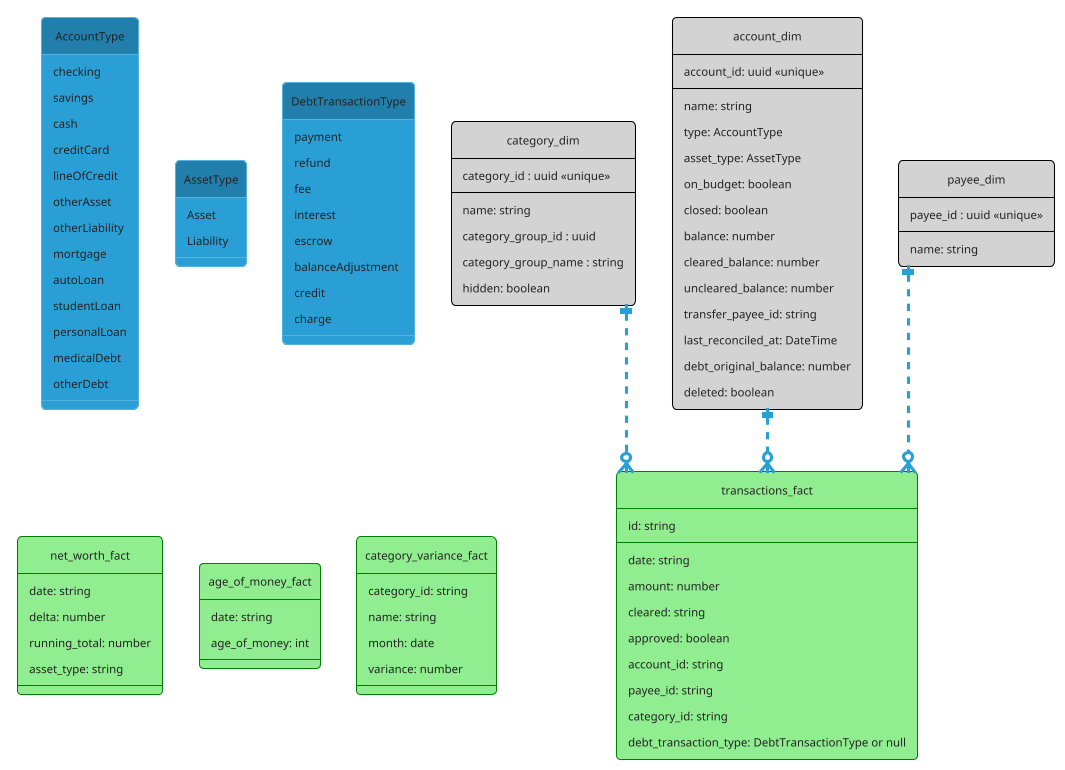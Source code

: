 @startuml
!theme cyborg
hide circle
skinparam linetype ortho

enum AccountType {
    checking
    savings
    cash
    creditCard
    lineOfCredit
    otherAsset
    otherLiability
    mortgage
    autoLoan
    studentLoan
    personalLoan
    medicalDebt
    otherDebt
}

enum AssetType {
  Asset
  Liability
}

enum DebtTransactionType {
  payment
  refund
  fee
  interest
  escrow
  balanceAdjustment
  credit
  charge
}

entity "category_dim" as cat_dim #line:black;back:lightgrey {
  category_id : uuid <<unique>>
  --
  name: string
  category_group_id : uuid
  category_group_name : string
  hidden: boolean
}

entity "account_dim" as account_dim #line:black;back:lightgrey {
  account_id: uuid <<unique>>
  --
  name: string
  type: AccountType
  asset_type: AssetType
  on_budget: boolean
  closed: boolean
  balance: number
  cleared_balance: number
  uncleared_balance: number
  transfer_payee_id: string
  last_reconciled_at: DateTime
  debt_original_balance: number
  deleted: boolean
}

entity "payee_dim" as payee_dim #line:black;back:lightgrey {
  payee_id : uuid <<unique>>
  --
  name: string
}

' unused fields are dropped from the model, if fields are used in a visualization they will be added back in 
entity "transactions_fact" as transactions_fact #line:green;back:lightgreen {
  id: string
  --
  date: string
  amount: number
  cleared: string
  approved: boolean
  account_id: string
  payee_id: string
  category_id: string
  debt_transaction_type: DebtTransactionType or null
}

entity "net_worth_fact" as net_worth_fact #line:green;back:lightgreen {
  date: string
  delta: number
  running_total: number
  asset_type: string
}

entity "age_of_money_fact" as age_of_money_fact #line:green;back:lightgreen {
  date: string
  age_of_money: int
}

entity "category_variance_fact" as category_variance_fact #line:green;back:lightgreen {
  category_id: string
  name: string
  month: date
  variance: number
}

cat_dim ||..o{ transactions_fact
account_dim ||..o{ transactions_fact
payee_dim ||..o{ transactions_fact

@enduml